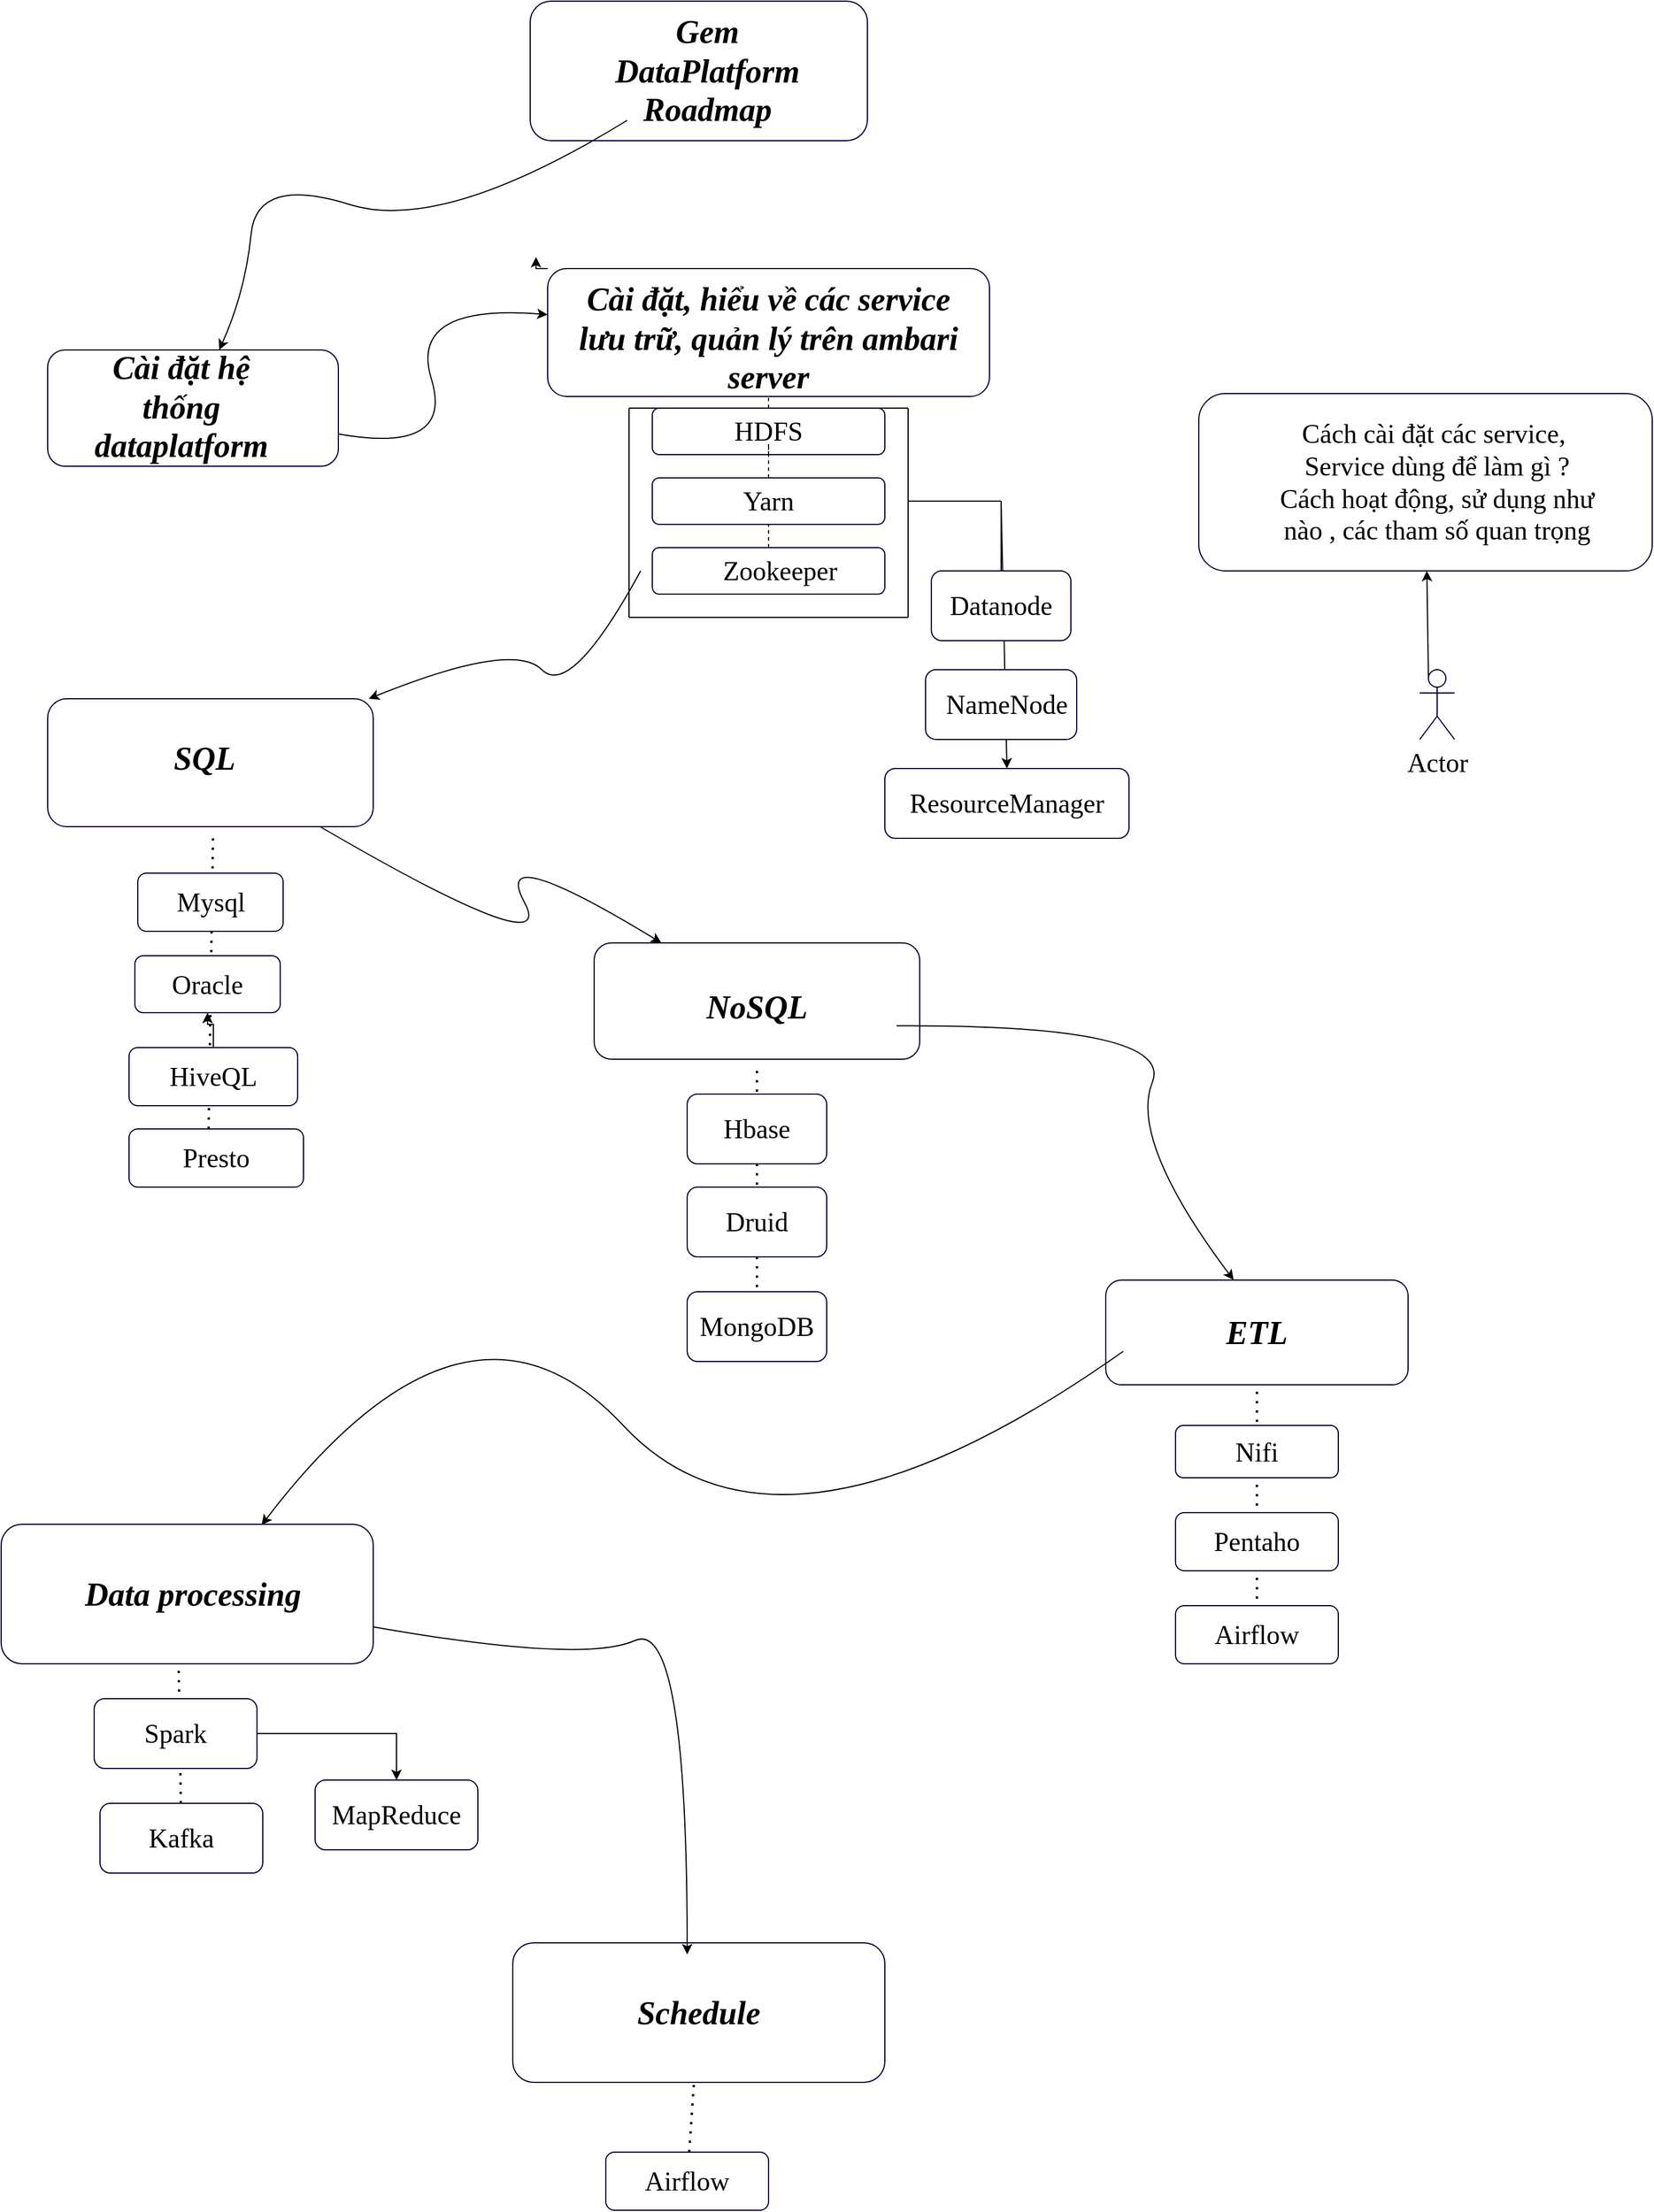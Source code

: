 <mxfile version="20.7.4"><diagram id="x7tBRFmaFNgE2xNVSnmJ" name="Page-1"><mxGraphModel dx="1912" dy="1032" grid="1" gridSize="10" guides="1" tooltips="1" connect="1" arrows="1" fold="1" page="1" pageScale="1" pageWidth="1100" pageHeight="850" math="0" shadow="0"><root><mxCell id="0"/><mxCell id="1" parent="0"/><mxCell id="Wpe9gr_VWHzlCsx9tRCX-1" value="" style="rounded=1;whiteSpace=wrap;html=1;fontFamily=Times New Roman;strokeColor=#000033;" vertex="1" parent="1"><mxGeometry x="975" y="20" width="290" height="120" as="geometry"/></mxCell><mxCell id="Wpe9gr_VWHzlCsx9tRCX-4" value="&lt;div&gt;Gem&lt;br&gt;&lt;/div&gt;&lt;div&gt;DataPlatform Roadmap&lt;/div&gt;" style="text;html=1;strokeColor=none;fillColor=none;align=center;verticalAlign=middle;whiteSpace=wrap;rounded=0;fontFamily=Times New Roman;fontSize=28;fontStyle=3" vertex="1" parent="1"><mxGeometry x="1000" y="37.5" width="255" height="85" as="geometry"/></mxCell><mxCell id="Wpe9gr_VWHzlCsx9tRCX-5" value="" style="rounded=1;whiteSpace=wrap;html=1;strokeColor=#000033;fontFamily=Times New Roman;fontSize=28;" vertex="1" parent="1"><mxGeometry x="560" y="320" width="250" height="100" as="geometry"/></mxCell><mxCell id="Wpe9gr_VWHzlCsx9tRCX-9" value="" style="curved=1;endArrow=classic;html=1;rounded=0;fontFamily=Times New Roman;fontSize=28;" edge="1" parent="1" source="Wpe9gr_VWHzlCsx9tRCX-4" target="Wpe9gr_VWHzlCsx9tRCX-5"><mxGeometry width="50" height="50" relative="1" as="geometry"><mxPoint x="820" y="160" as="sourcePoint"/><mxPoint x="790" y="130" as="targetPoint"/><Array as="points"><mxPoint x="900" y="220"/><mxPoint x="740" y="170"/><mxPoint x="730" y="270"/></Array></mxGeometry></mxCell><mxCell id="Wpe9gr_VWHzlCsx9tRCX-11" value="Cài đặt hệ thống dataplatform " style="text;html=1;strokeColor=none;fillColor=none;align=center;verticalAlign=middle;whiteSpace=wrap;rounded=0;fontFamily=Times New Roman;fontSize=28;fontStyle=3" vertex="1" parent="1"><mxGeometry x="580" y="357.5" width="190" height="22.5" as="geometry"/></mxCell><mxCell id="Wpe9gr_VWHzlCsx9tRCX-129" style="edgeStyle=orthogonalEdgeStyle;rounded=0;orthogonalLoop=1;jettySize=auto;html=1;exitX=0;exitY=0;exitDx=0;exitDy=0;fontFamily=Times New Roman;fontSize=28;" edge="1" parent="1" source="Wpe9gr_VWHzlCsx9tRCX-12"><mxGeometry relative="1" as="geometry"><mxPoint x="980" y="240" as="targetPoint"/></mxGeometry></mxCell><mxCell id="Wpe9gr_VWHzlCsx9tRCX-12" value="" style="rounded=1;whiteSpace=wrap;html=1;strokeColor=#000033;fontFamily=Times New Roman;fontSize=28;" vertex="1" parent="1"><mxGeometry x="990" y="250" width="380" height="110" as="geometry"/></mxCell><mxCell id="Wpe9gr_VWHzlCsx9tRCX-13" value="" style="curved=1;endArrow=classic;html=1;rounded=0;fontFamily=Times New Roman;fontSize=28;" edge="1" parent="1" source="Wpe9gr_VWHzlCsx9tRCX-5" target="Wpe9gr_VWHzlCsx9tRCX-12"><mxGeometry width="50" height="50" relative="1" as="geometry"><mxPoint x="880" y="420" as="sourcePoint"/><mxPoint x="990" y="410" as="targetPoint"/><Array as="points"><mxPoint x="910" y="410"/><mxPoint x="870" y="280"/></Array></mxGeometry></mxCell><mxCell id="Wpe9gr_VWHzlCsx9tRCX-16" value="Cài đặt, hiểu về các service lưu trữ, quản lý trên ambari server" style="text;html=1;strokeColor=none;fillColor=none;align=center;verticalAlign=middle;whiteSpace=wrap;rounded=0;fontFamily=Times New Roman;fontSize=28;fontStyle=3" vertex="1" parent="1"><mxGeometry x="1010" y="287.5" width="340" height="45" as="geometry"/></mxCell><mxCell id="Wpe9gr_VWHzlCsx9tRCX-18" value="" style="endArrow=none;dashed=1;html=1;rounded=0;fontFamily=Times New Roman;fontSize=28;entryX=0.5;entryY=1;entryDx=0;entryDy=0;startArrow=none;" edge="1" parent="1" source="Wpe9gr_VWHzlCsx9tRCX-19" target="Wpe9gr_VWHzlCsx9tRCX-12"><mxGeometry width="50" height="50" relative="1" as="geometry"><mxPoint x="1180" y="430" as="sourcePoint"/><mxPoint x="1180" y="350" as="targetPoint"/><Array as="points"/></mxGeometry></mxCell><mxCell id="Wpe9gr_VWHzlCsx9tRCX-19" value="" style="rounded=1;whiteSpace=wrap;html=1;strokeColor=#000033;fontFamily=Times New Roman;fontSize=28;" vertex="1" parent="1"><mxGeometry x="1080" y="370" width="200" height="40" as="geometry"/></mxCell><mxCell id="Wpe9gr_VWHzlCsx9tRCX-20" value="" style="endArrow=none;dashed=1;html=1;rounded=0;fontFamily=Times New Roman;fontSize=28;entryX=0.5;entryY=1;entryDx=0;entryDy=0;startArrow=none;" edge="1" parent="1" source="Wpe9gr_VWHzlCsx9tRCX-22" target="Wpe9gr_VWHzlCsx9tRCX-19"><mxGeometry width="50" height="50" relative="1" as="geometry"><mxPoint x="1180" y="450" as="sourcePoint"/><mxPoint x="1180" y="340" as="targetPoint"/><Array as="points"><mxPoint x="1180" y="400"/></Array></mxGeometry></mxCell><mxCell id="Wpe9gr_VWHzlCsx9tRCX-22" value="HDFS" style="text;html=1;strokeColor=none;fillColor=none;align=center;verticalAlign=middle;whiteSpace=wrap;rounded=0;fontFamily=Times New Roman;fontSize=23;" vertex="1" parent="1"><mxGeometry x="1150" y="375" width="60" height="30" as="geometry"/></mxCell><mxCell id="Wpe9gr_VWHzlCsx9tRCX-23" value="" style="endArrow=none;dashed=1;html=1;rounded=0;fontFamily=Times New Roman;fontSize=28;entryX=0.5;entryY=1;entryDx=0;entryDy=0;" edge="1" parent="1" target="Wpe9gr_VWHzlCsx9tRCX-22"><mxGeometry width="50" height="50" relative="1" as="geometry"><mxPoint x="1180" y="520" as="sourcePoint"/><mxPoint x="1180" y="410.0" as="targetPoint"/><Array as="points"/></mxGeometry></mxCell><mxCell id="Wpe9gr_VWHzlCsx9tRCX-24" value="" style="rounded=1;whiteSpace=wrap;html=1;strokeColor=#000033;fontFamily=Times New Roman;fontSize=28;" vertex="1" parent="1"><mxGeometry x="1080" y="430" width="200" height="40" as="geometry"/></mxCell><mxCell id="Wpe9gr_VWHzlCsx9tRCX-27" value="Yarn" style="text;html=1;strokeColor=none;fillColor=none;align=center;verticalAlign=middle;whiteSpace=wrap;rounded=0;fontFamily=Times New Roman;fontSize=23;" vertex="1" parent="1"><mxGeometry x="1150" y="435" width="60" height="30" as="geometry"/></mxCell><mxCell id="Wpe9gr_VWHzlCsx9tRCX-28" value="" style="rounded=1;whiteSpace=wrap;html=1;strokeColor=#000033;fontFamily=Times New Roman;fontSize=28;" vertex="1" parent="1"><mxGeometry x="1080" y="490" width="200" height="40" as="geometry"/></mxCell><mxCell id="Wpe9gr_VWHzlCsx9tRCX-38" value="&lt;div style=&quot;font-size: 23px;&quot;&gt;Zookeeper&lt;/div&gt;" style="text;html=1;strokeColor=none;fillColor=none;align=center;verticalAlign=middle;whiteSpace=wrap;rounded=0;fontFamily=Times New Roman;fontSize=23;" vertex="1" parent="1"><mxGeometry x="1160" y="495" width="60" height="30" as="geometry"/></mxCell><mxCell id="Wpe9gr_VWHzlCsx9tRCX-41" value="" style="endArrow=none;html=1;rounded=0;fontFamily=Times New Roman;fontSize=28;" edge="1" parent="1"><mxGeometry width="50" height="50" relative="1" as="geometry"><mxPoint x="1060" y="550" as="sourcePoint"/><mxPoint x="1060" y="370" as="targetPoint"/></mxGeometry></mxCell><mxCell id="Wpe9gr_VWHzlCsx9tRCX-42" value="" style="endArrow=none;html=1;rounded=0;fontFamily=Times New Roman;fontSize=28;" edge="1" parent="1"><mxGeometry width="50" height="50" relative="1" as="geometry"><mxPoint x="1060" y="550" as="sourcePoint"/><mxPoint x="1300" y="550" as="targetPoint"/></mxGeometry></mxCell><mxCell id="Wpe9gr_VWHzlCsx9tRCX-43" value="" style="endArrow=none;html=1;rounded=0;fontFamily=Times New Roman;fontSize=28;" edge="1" parent="1"><mxGeometry width="50" height="50" relative="1" as="geometry"><mxPoint x="1060" y="370" as="sourcePoint"/><mxPoint x="1300" y="370" as="targetPoint"/></mxGeometry></mxCell><mxCell id="Wpe9gr_VWHzlCsx9tRCX-44" value="" style="endArrow=none;html=1;rounded=0;fontFamily=Times New Roman;fontSize=28;" edge="1" parent="1"><mxGeometry width="50" height="50" relative="1" as="geometry"><mxPoint x="1300" y="550" as="sourcePoint"/><mxPoint x="1300" y="370" as="targetPoint"/></mxGeometry></mxCell><mxCell id="Wpe9gr_VWHzlCsx9tRCX-45" value="" style="endArrow=classic;html=1;rounded=0;fontFamily=Times New Roman;fontSize=28;startArrow=none;entryX=0.5;entryY=0;entryDx=0;entryDy=0;" edge="1" parent="1" source="Wpe9gr_VWHzlCsx9tRCX-46" target="Wpe9gr_VWHzlCsx9tRCX-53"><mxGeometry width="50" height="50" relative="1" as="geometry"><mxPoint x="1300" y="450" as="sourcePoint"/><mxPoint x="1390" y="850" as="targetPoint"/><Array as="points"><mxPoint x="1380" y="450"/></Array></mxGeometry></mxCell><mxCell id="Wpe9gr_VWHzlCsx9tRCX-46" value="" style="rounded=1;whiteSpace=wrap;html=1;strokeColor=#000033;fontFamily=Times New Roman;fontSize=28;" vertex="1" parent="1"><mxGeometry x="1320" y="510" width="120" height="60" as="geometry"/></mxCell><mxCell id="Wpe9gr_VWHzlCsx9tRCX-48" value="" style="endArrow=none;html=1;rounded=0;fontFamily=Times New Roman;fontSize=28;" edge="1" parent="1"><mxGeometry width="50" height="50" relative="1" as="geometry"><mxPoint x="1300" y="450" as="sourcePoint"/><mxPoint x="1380" y="450" as="targetPoint"/><Array as="points"/></mxGeometry></mxCell><mxCell id="Wpe9gr_VWHzlCsx9tRCX-49" value="Datanode" style="text;html=1;strokeColor=none;fillColor=none;align=center;verticalAlign=middle;whiteSpace=wrap;rounded=0;fontFamily=Times New Roman;fontSize=23;" vertex="1" parent="1"><mxGeometry x="1350" y="525" width="60" height="30" as="geometry"/></mxCell><mxCell id="Wpe9gr_VWHzlCsx9tRCX-50" value="" style="rounded=1;whiteSpace=wrap;html=1;strokeColor=#000033;fontFamily=Times New Roman;fontSize=28;" vertex="1" parent="1"><mxGeometry x="1315" y="595" width="130" height="60" as="geometry"/></mxCell><mxCell id="Wpe9gr_VWHzlCsx9tRCX-51" value="NameNode" style="text;html=1;strokeColor=none;fillColor=none;align=center;verticalAlign=middle;whiteSpace=wrap;rounded=0;fontFamily=Times New Roman;fontSize=23;" vertex="1" parent="1"><mxGeometry x="1355" y="610" width="60" height="30" as="geometry"/></mxCell><mxCell id="Wpe9gr_VWHzlCsx9tRCX-53" value="" style="rounded=1;whiteSpace=wrap;html=1;strokeColor=#000033;fontFamily=Times New Roman;fontSize=28;" vertex="1" parent="1"><mxGeometry x="1280" y="680" width="210" height="60" as="geometry"/></mxCell><mxCell id="Wpe9gr_VWHzlCsx9tRCX-54" value="ResourceManager" style="text;html=1;strokeColor=none;fillColor=none;align=center;verticalAlign=middle;whiteSpace=wrap;rounded=0;fontFamily=Times New Roman;fontSize=23;" vertex="1" parent="1"><mxGeometry x="1355" y="695" width="60" height="30" as="geometry"/></mxCell><mxCell id="Wpe9gr_VWHzlCsx9tRCX-56" value="" style="curved=1;endArrow=classic;html=1;rounded=0;fontFamily=Times New Roman;fontSize=23;" edge="1" parent="1" target="Wpe9gr_VWHzlCsx9tRCX-57"><mxGeometry width="50" height="50" relative="1" as="geometry"><mxPoint x="1070" y="510" as="sourcePoint"/><mxPoint x="820" y="640" as="targetPoint"/><Array as="points"><mxPoint x="1010" y="620"/><mxPoint x="960" y="570"/></Array></mxGeometry></mxCell><mxCell id="Wpe9gr_VWHzlCsx9tRCX-57" value="" style="rounded=1;whiteSpace=wrap;html=1;strokeColor=#000033;fontFamily=Times New Roman;fontSize=23;" vertex="1" parent="1"><mxGeometry x="560" y="620" width="280" height="110" as="geometry"/></mxCell><mxCell id="Wpe9gr_VWHzlCsx9tRCX-58" value="SQL" style="text;html=1;strokeColor=none;fillColor=none;align=center;verticalAlign=middle;whiteSpace=wrap;rounded=0;fontFamily=Times New Roman;fontSize=28;fontStyle=3" vertex="1" parent="1"><mxGeometry x="580" y="655" width="230" height="32.5" as="geometry"/></mxCell><mxCell id="Wpe9gr_VWHzlCsx9tRCX-63" value="" style="curved=1;endArrow=classic;html=1;rounded=0;fontFamily=Times New Roman;fontSize=23;" edge="1" parent="1" source="Wpe9gr_VWHzlCsx9tRCX-57" target="Wpe9gr_VWHzlCsx9tRCX-64"><mxGeometry width="50" height="50" relative="1" as="geometry"><mxPoint x="820" y="780" as="sourcePoint"/><mxPoint x="1120" y="820" as="targetPoint"/><Array as="points"><mxPoint x="1000" y="850"/><mxPoint x="940" y="740"/></Array></mxGeometry></mxCell><mxCell id="Wpe9gr_VWHzlCsx9tRCX-64" value="" style="rounded=1;whiteSpace=wrap;html=1;strokeColor=#000033;fontFamily=Times New Roman;fontSize=23;" vertex="1" parent="1"><mxGeometry x="1030" y="830" width="280" height="100" as="geometry"/></mxCell><mxCell id="Wpe9gr_VWHzlCsx9tRCX-65" value="NoSQL" style="text;html=1;strokeColor=none;fillColor=none;align=center;verticalAlign=middle;whiteSpace=wrap;rounded=0;fontFamily=Times New Roman;fontSize=28;fontStyle=3" vertex="1" parent="1"><mxGeometry x="1055" y="868.75" width="230" height="32.5" as="geometry"/></mxCell><mxCell id="Wpe9gr_VWHzlCsx9tRCX-70" value="Actor" style="shape=umlActor;verticalLabelPosition=bottom;verticalAlign=top;html=1;outlineConnect=0;strokeColor=#000033;fontFamily=Times New Roman;fontSize=23;" vertex="1" parent="1"><mxGeometry x="1740" y="595" width="30" height="60" as="geometry"/></mxCell><mxCell id="Wpe9gr_VWHzlCsx9tRCX-71" value="" style="rounded=1;whiteSpace=wrap;html=1;strokeColor=#000033;fontFamily=Times New Roman;fontSize=23;" vertex="1" parent="1"><mxGeometry x="1550" y="357.5" width="390" height="152.5" as="geometry"/></mxCell><mxCell id="Wpe9gr_VWHzlCsx9tRCX-73" value="&lt;div&gt;Cách cài đặt các service,&amp;nbsp; &lt;br&gt;&lt;/div&gt;&lt;div&gt;Service dùng để làm gì ? Cách hoạt động, sử dụng như nào , các tham số quan trọng &lt;br&gt;&lt;/div&gt;" style="text;html=1;strokeColor=none;fillColor=none;align=center;verticalAlign=middle;whiteSpace=wrap;rounded=0;fontFamily=Times New Roman;fontSize=23;" vertex="1" parent="1"><mxGeometry x="1615" y="418.75" width="280" height="30" as="geometry"/></mxCell><mxCell id="Wpe9gr_VWHzlCsx9tRCX-80" value="" style="endArrow=classic;html=1;rounded=0;fontFamily=Times New Roman;fontSize=23;exitX=0.25;exitY=0.1;exitDx=0;exitDy=0;exitPerimeter=0;" edge="1" parent="1" source="Wpe9gr_VWHzlCsx9tRCX-70" target="Wpe9gr_VWHzlCsx9tRCX-71"><mxGeometry width="50" height="50" relative="1" as="geometry"><mxPoint x="1740" y="640" as="sourcePoint"/><mxPoint x="1790" y="590" as="targetPoint"/></mxGeometry></mxCell><mxCell id="Wpe9gr_VWHzlCsx9tRCX-84" value="" style="endArrow=none;dashed=1;html=1;dashPattern=1 3;strokeWidth=2;rounded=0;fontFamily=Times New Roman;fontSize=23;" edge="1" parent="1"><mxGeometry width="50" height="50" relative="1" as="geometry"><mxPoint x="697.84" y="1030" as="sourcePoint"/><mxPoint x="702.17" y="740" as="targetPoint"/></mxGeometry></mxCell><mxCell id="Wpe9gr_VWHzlCsx9tRCX-85" value="Mysql" style="rounded=1;whiteSpace=wrap;html=1;strokeColor=#000033;fontFamily=Times New Roman;fontSize=23;" vertex="1" parent="1"><mxGeometry x="637.5" y="770" width="125" height="50" as="geometry"/></mxCell><mxCell id="Wpe9gr_VWHzlCsx9tRCX-88" value="Oracle" style="rounded=1;whiteSpace=wrap;html=1;strokeColor=#000033;fontFamily=Times New Roman;fontSize=23;" vertex="1" parent="1"><mxGeometry x="635" y="841" width="125" height="49" as="geometry"/></mxCell><mxCell id="Wpe9gr_VWHzlCsx9tRCX-100" value="" style="edgeStyle=orthogonalEdgeStyle;rounded=0;orthogonalLoop=1;jettySize=auto;html=1;fontFamily=Times New Roman;fontSize=23;" edge="1" parent="1" source="Wpe9gr_VWHzlCsx9tRCX-89" target="Wpe9gr_VWHzlCsx9tRCX-88"><mxGeometry relative="1" as="geometry"/></mxCell><mxCell id="Wpe9gr_VWHzlCsx9tRCX-89" value="HiveQL" style="rounded=1;whiteSpace=wrap;html=1;strokeColor=#000033;fontFamily=Times New Roman;fontSize=23;" vertex="1" parent="1"><mxGeometry x="630" y="920" width="145" height="50" as="geometry"/></mxCell><mxCell id="Wpe9gr_VWHzlCsx9tRCX-91" value="" style="endArrow=none;dashed=1;html=1;dashPattern=1 3;strokeWidth=2;rounded=0;fontFamily=Times New Roman;fontSize=23;startArrow=none;" edge="1" parent="1" source="Wpe9gr_VWHzlCsx9tRCX-93"><mxGeometry width="50" height="50" relative="1" as="geometry"><mxPoint x="1170" y="940" as="sourcePoint"/><mxPoint x="1170" y="1170" as="targetPoint"/></mxGeometry></mxCell><mxCell id="Wpe9gr_VWHzlCsx9tRCX-92" value="Presto" style="rounded=1;whiteSpace=wrap;html=1;strokeColor=#000033;fontFamily=Times New Roman;fontSize=23;" vertex="1" parent="1"><mxGeometry x="630" y="990" width="150" height="50" as="geometry"/></mxCell><mxCell id="Wpe9gr_VWHzlCsx9tRCX-93" value="Hbase" style="rounded=1;whiteSpace=wrap;html=1;strokeColor=#000033;fontFamily=Times New Roman;fontSize=23;" vertex="1" parent="1"><mxGeometry x="1110" y="960" width="120" height="60" as="geometry"/></mxCell><mxCell id="Wpe9gr_VWHzlCsx9tRCX-94" value="" style="endArrow=none;dashed=1;html=1;dashPattern=1 3;strokeWidth=2;rounded=0;fontFamily=Times New Roman;fontSize=23;" edge="1" parent="1" target="Wpe9gr_VWHzlCsx9tRCX-93"><mxGeometry width="50" height="50" relative="1" as="geometry"><mxPoint x="1170" y="940" as="sourcePoint"/><mxPoint x="1170" y="1080" as="targetPoint"/></mxGeometry></mxCell><mxCell id="Wpe9gr_VWHzlCsx9tRCX-95" value="Druid" style="rounded=1;whiteSpace=wrap;html=1;strokeColor=#000033;fontFamily=Times New Roman;fontSize=23;" vertex="1" parent="1"><mxGeometry x="1110" y="1040" width="120" height="60" as="geometry"/></mxCell><mxCell id="Wpe9gr_VWHzlCsx9tRCX-96" value="MongoDB" style="rounded=1;whiteSpace=wrap;html=1;strokeColor=#000033;fontFamily=Times New Roman;fontSize=23;" vertex="1" parent="1"><mxGeometry x="1110" y="1130" width="120" height="60" as="geometry"/></mxCell><mxCell id="Wpe9gr_VWHzlCsx9tRCX-97" value="" style="curved=1;endArrow=classic;html=1;rounded=0;fontFamily=Times New Roman;fontSize=23;" edge="1" parent="1"><mxGeometry width="50" height="50" relative="1" as="geometry"><mxPoint x="1289.996" y="901.25" as="sourcePoint"/><mxPoint x="1580" y="1120" as="targetPoint"/><Array as="points"><mxPoint x="1530" y="900"/><mxPoint x="1490" y="1000"/></Array></mxGeometry></mxCell><mxCell id="Wpe9gr_VWHzlCsx9tRCX-98" value="" style="rounded=1;whiteSpace=wrap;html=1;strokeColor=#000033;fontFamily=Times New Roman;fontSize=23;" vertex="1" parent="1"><mxGeometry x="1470" y="1120" width="260" height="90" as="geometry"/></mxCell><mxCell id="Wpe9gr_VWHzlCsx9tRCX-99" value="ETL" style="text;html=1;strokeColor=none;fillColor=none;align=center;verticalAlign=middle;whiteSpace=wrap;rounded=0;fontFamily=Times New Roman;fontSize=28;fontStyle=3" vertex="1" parent="1"><mxGeometry x="1485" y="1148.75" width="230" height="32.5" as="geometry"/></mxCell><mxCell id="Wpe9gr_VWHzlCsx9tRCX-101" value="" style="endArrow=none;dashed=1;html=1;dashPattern=1 3;strokeWidth=2;rounded=0;fontFamily=Times New Roman;fontSize=23;entryX=0.5;entryY=1;entryDx=0;entryDy=0;exitX=0.5;exitY=1;exitDx=0;exitDy=0;" edge="1" parent="1" source="Wpe9gr_VWHzlCsx9tRCX-104" target="Wpe9gr_VWHzlCsx9tRCX-98"><mxGeometry width="50" height="50" relative="1" as="geometry"><mxPoint x="1600" y="1490" as="sourcePoint"/><mxPoint x="1010" y="1190" as="targetPoint"/></mxGeometry></mxCell><mxCell id="Wpe9gr_VWHzlCsx9tRCX-102" value="Nifi" style="rounded=1;whiteSpace=wrap;html=1;strokeColor=#000033;fontFamily=Times New Roman;fontSize=23;" vertex="1" parent="1"><mxGeometry x="1530" y="1245" width="140" height="45" as="geometry"/></mxCell><mxCell id="Wpe9gr_VWHzlCsx9tRCX-103" value="Pentaho" style="rounded=1;whiteSpace=wrap;html=1;strokeColor=#000033;fontFamily=Times New Roman;fontSize=23;" vertex="1" parent="1"><mxGeometry x="1530" y="1320" width="140" height="50" as="geometry"/></mxCell><mxCell id="Wpe9gr_VWHzlCsx9tRCX-104" value="Airflow" style="rounded=1;whiteSpace=wrap;html=1;strokeColor=#000033;fontFamily=Times New Roman;fontSize=23;" vertex="1" parent="1"><mxGeometry x="1530" y="1400" width="140" height="50" as="geometry"/></mxCell><mxCell id="Wpe9gr_VWHzlCsx9tRCX-105" value="" style="curved=1;endArrow=classic;html=1;rounded=0;fontFamily=Times New Roman;fontSize=23;exitX=0;exitY=1;exitDx=0;exitDy=0;entryX=0.7;entryY=0.006;entryDx=0;entryDy=0;entryPerimeter=0;" edge="1" parent="1" source="Wpe9gr_VWHzlCsx9tRCX-99" target="Wpe9gr_VWHzlCsx9tRCX-106"><mxGeometry width="50" height="50" relative="1" as="geometry"><mxPoint x="960" y="1240" as="sourcePoint"/><mxPoint x="990" y="1340" as="targetPoint"/><Array as="points"><mxPoint x="1190" y="1390"/><mxPoint x="920" y="1100"/></Array></mxGeometry></mxCell><mxCell id="Wpe9gr_VWHzlCsx9tRCX-106" value="" style="rounded=1;whiteSpace=wrap;html=1;strokeColor=#000033;fontFamily=Times New Roman;fontSize=23;" vertex="1" parent="1"><mxGeometry x="520" y="1330" width="320" height="120" as="geometry"/></mxCell><mxCell id="Wpe9gr_VWHzlCsx9tRCX-107" value="Data processing" style="text;html=1;strokeColor=none;fillColor=none;align=center;verticalAlign=middle;whiteSpace=wrap;rounded=0;fontFamily=Times New Roman;fontSize=28;fontStyle=3" vertex="1" parent="1"><mxGeometry x="570" y="1373.75" width="230" height="32.5" as="geometry"/></mxCell><mxCell id="Wpe9gr_VWHzlCsx9tRCX-108" value="" style="endArrow=none;dashed=1;html=1;dashPattern=1 3;strokeWidth=2;rounded=0;fontFamily=Times New Roman;fontSize=23;entryX=0.477;entryY=1.011;entryDx=0;entryDy=0;entryPerimeter=0;startArrow=none;" edge="1" parent="1" source="Wpe9gr_VWHzlCsx9tRCX-114" target="Wpe9gr_VWHzlCsx9tRCX-106"><mxGeometry width="50" height="50" relative="1" as="geometry"><mxPoint x="673" y="1680" as="sourcePoint"/><mxPoint x="700" y="1380" as="targetPoint"/></mxGeometry></mxCell><mxCell id="Wpe9gr_VWHzlCsx9tRCX-115" style="edgeStyle=orthogonalEdgeStyle;rounded=0;orthogonalLoop=1;jettySize=auto;html=1;fontFamily=Times New Roman;fontSize=23;" edge="1" parent="1" source="Wpe9gr_VWHzlCsx9tRCX-109" target="Wpe9gr_VWHzlCsx9tRCX-111"><mxGeometry relative="1" as="geometry"/></mxCell><mxCell id="Wpe9gr_VWHzlCsx9tRCX-109" value="Spark" style="rounded=1;whiteSpace=wrap;html=1;strokeColor=#000033;fontFamily=Times New Roman;fontSize=23;" vertex="1" parent="1"><mxGeometry x="600" y="1480" width="140" height="60" as="geometry"/></mxCell><mxCell id="Wpe9gr_VWHzlCsx9tRCX-111" value="MapReduce" style="rounded=1;whiteSpace=wrap;html=1;strokeColor=#000033;fontFamily=Times New Roman;fontSize=23;" vertex="1" parent="1"><mxGeometry x="790" y="1550" width="140" height="60" as="geometry"/></mxCell><mxCell id="Wpe9gr_VWHzlCsx9tRCX-114" value="Kafka" style="rounded=1;whiteSpace=wrap;html=1;strokeColor=#000033;fontFamily=Times New Roman;fontSize=23;" vertex="1" parent="1"><mxGeometry x="605" y="1570" width="140" height="60" as="geometry"/></mxCell><mxCell id="Wpe9gr_VWHzlCsx9tRCX-117" value="" style="rounded=1;whiteSpace=wrap;html=1;strokeColor=#000033;fontFamily=Times New Roman;fontSize=23;" vertex="1" parent="1"><mxGeometry x="960" y="1690" width="320" height="120" as="geometry"/></mxCell><mxCell id="Wpe9gr_VWHzlCsx9tRCX-121" value="Schedule" style="text;html=1;strokeColor=none;fillColor=none;align=center;verticalAlign=middle;whiteSpace=wrap;rounded=0;fontFamily=Times New Roman;fontSize=28;fontStyle=3" vertex="1" parent="1"><mxGeometry x="1090" y="1735" width="60" height="30" as="geometry"/></mxCell><mxCell id="Wpe9gr_VWHzlCsx9tRCX-126" value="" style="curved=1;endArrow=classic;html=1;rounded=0;fontFamily=Times New Roman;fontSize=28;" edge="1" parent="1" source="Wpe9gr_VWHzlCsx9tRCX-106"><mxGeometry width="50" height="50" relative="1" as="geometry"><mxPoint x="1050" y="1450" as="sourcePoint"/><mxPoint x="1110" y="1700" as="targetPoint"/><Array as="points"><mxPoint x="1020" y="1450"/><mxPoint x="1110" y="1410"/></Array></mxGeometry></mxCell><mxCell id="Wpe9gr_VWHzlCsx9tRCX-127" value="Airflow" style="rounded=1;whiteSpace=wrap;html=1;strokeColor=#000033;fontFamily=Times New Roman;fontSize=23;" vertex="1" parent="1"><mxGeometry x="1040" y="1870" width="140" height="50" as="geometry"/></mxCell><mxCell id="Wpe9gr_VWHzlCsx9tRCX-128" value="" style="endArrow=none;dashed=1;html=1;dashPattern=1 3;strokeWidth=2;rounded=0;fontFamily=Times New Roman;fontSize=28;" edge="1" parent="1" source="Wpe9gr_VWHzlCsx9tRCX-127" target="Wpe9gr_VWHzlCsx9tRCX-117"><mxGeometry width="50" height="50" relative="1" as="geometry"><mxPoint x="960" y="1640" as="sourcePoint"/><mxPoint x="1010" y="1590" as="targetPoint"/></mxGeometry></mxCell></root></mxGraphModel></diagram></mxfile>